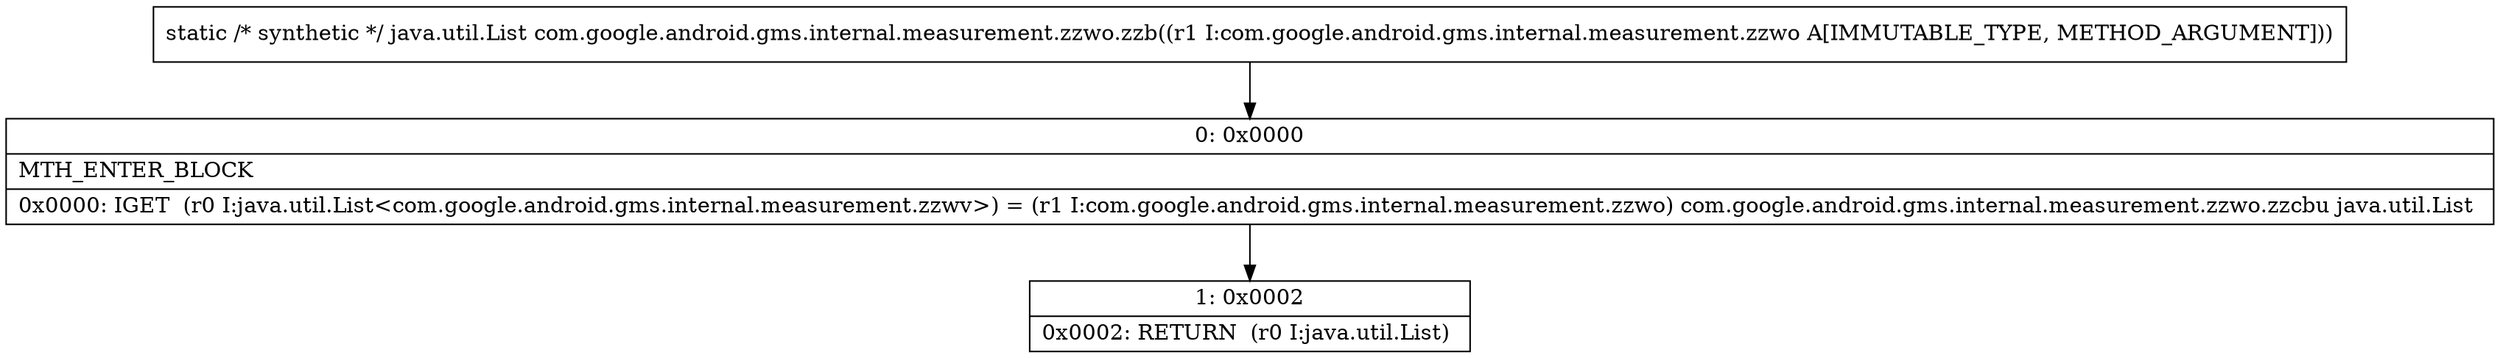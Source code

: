 digraph "CFG forcom.google.android.gms.internal.measurement.zzwo.zzb(Lcom\/google\/android\/gms\/internal\/measurement\/zzwo;)Ljava\/util\/List;" {
Node_0 [shape=record,label="{0\:\ 0x0000|MTH_ENTER_BLOCK\l|0x0000: IGET  (r0 I:java.util.List\<com.google.android.gms.internal.measurement.zzwv\>) = (r1 I:com.google.android.gms.internal.measurement.zzwo) com.google.android.gms.internal.measurement.zzwo.zzcbu java.util.List \l}"];
Node_1 [shape=record,label="{1\:\ 0x0002|0x0002: RETURN  (r0 I:java.util.List) \l}"];
MethodNode[shape=record,label="{static \/* synthetic *\/ java.util.List com.google.android.gms.internal.measurement.zzwo.zzb((r1 I:com.google.android.gms.internal.measurement.zzwo A[IMMUTABLE_TYPE, METHOD_ARGUMENT])) }"];
MethodNode -> Node_0;
Node_0 -> Node_1;
}


